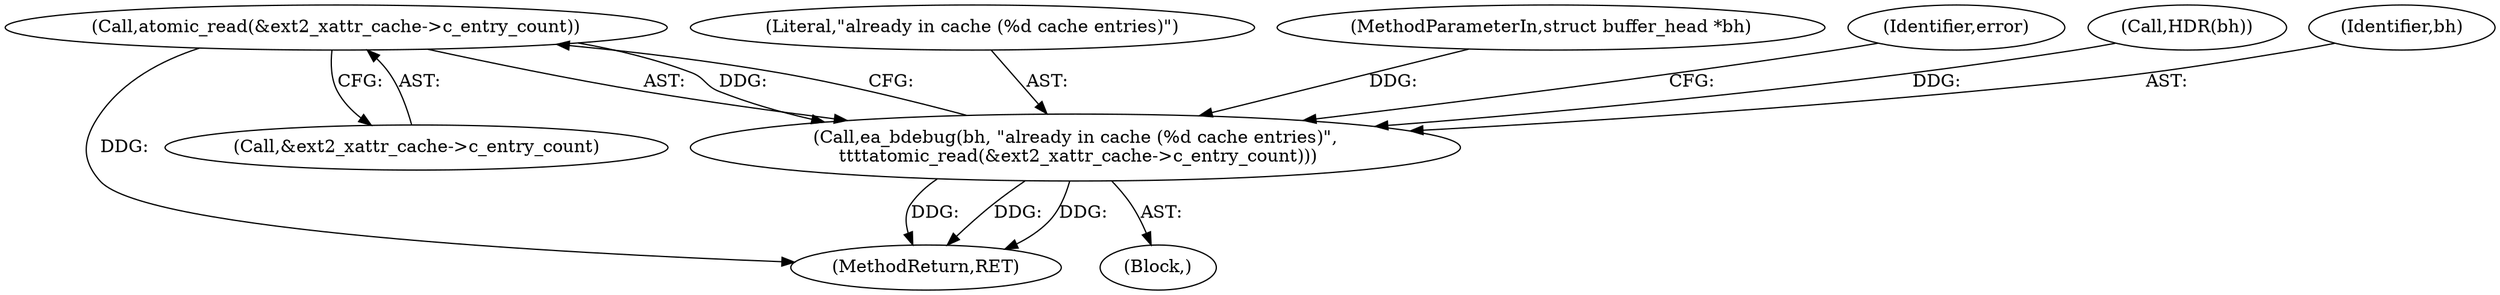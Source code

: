 digraph "0_linux_be0726d33cb8f411945884664924bed3cb8c70ee_5@API" {
"1000149" [label="(Call,atomic_read(&ext2_xattr_cache->c_entry_count))"];
"1000146" [label="(Call,ea_bdebug(bh, \"already in cache (%d cache entries)\",\n \t\t\t\tatomic_read(&ext2_xattr_cache->c_entry_count)))"];
"1000148" [label="(Literal,\"already in cache (%d cache entries)\")"];
"1000150" [label="(Call,&ext2_xattr_cache->c_entry_count)"];
"1000146" [label="(Call,ea_bdebug(bh, \"already in cache (%d cache entries)\",\n \t\t\t\tatomic_read(&ext2_xattr_cache->c_entry_count)))"];
"1000145" [label="(Block,)"];
"1000101" [label="(MethodParameterIn,struct buffer_head *bh)"];
"1000155" [label="(Identifier,error)"];
"1000149" [label="(Call,atomic_read(&ext2_xattr_cache->c_entry_count))"];
"1000108" [label="(Call,HDR(bh))"];
"1000174" [label="(MethodReturn,RET)"];
"1000147" [label="(Identifier,bh)"];
"1000149" -> "1000146"  [label="AST: "];
"1000149" -> "1000150"  [label="CFG: "];
"1000150" -> "1000149"  [label="AST: "];
"1000146" -> "1000149"  [label="CFG: "];
"1000149" -> "1000174"  [label="DDG: "];
"1000149" -> "1000146"  [label="DDG: "];
"1000146" -> "1000145"  [label="AST: "];
"1000147" -> "1000146"  [label="AST: "];
"1000148" -> "1000146"  [label="AST: "];
"1000155" -> "1000146"  [label="CFG: "];
"1000146" -> "1000174"  [label="DDG: "];
"1000146" -> "1000174"  [label="DDG: "];
"1000146" -> "1000174"  [label="DDG: "];
"1000108" -> "1000146"  [label="DDG: "];
"1000101" -> "1000146"  [label="DDG: "];
}
